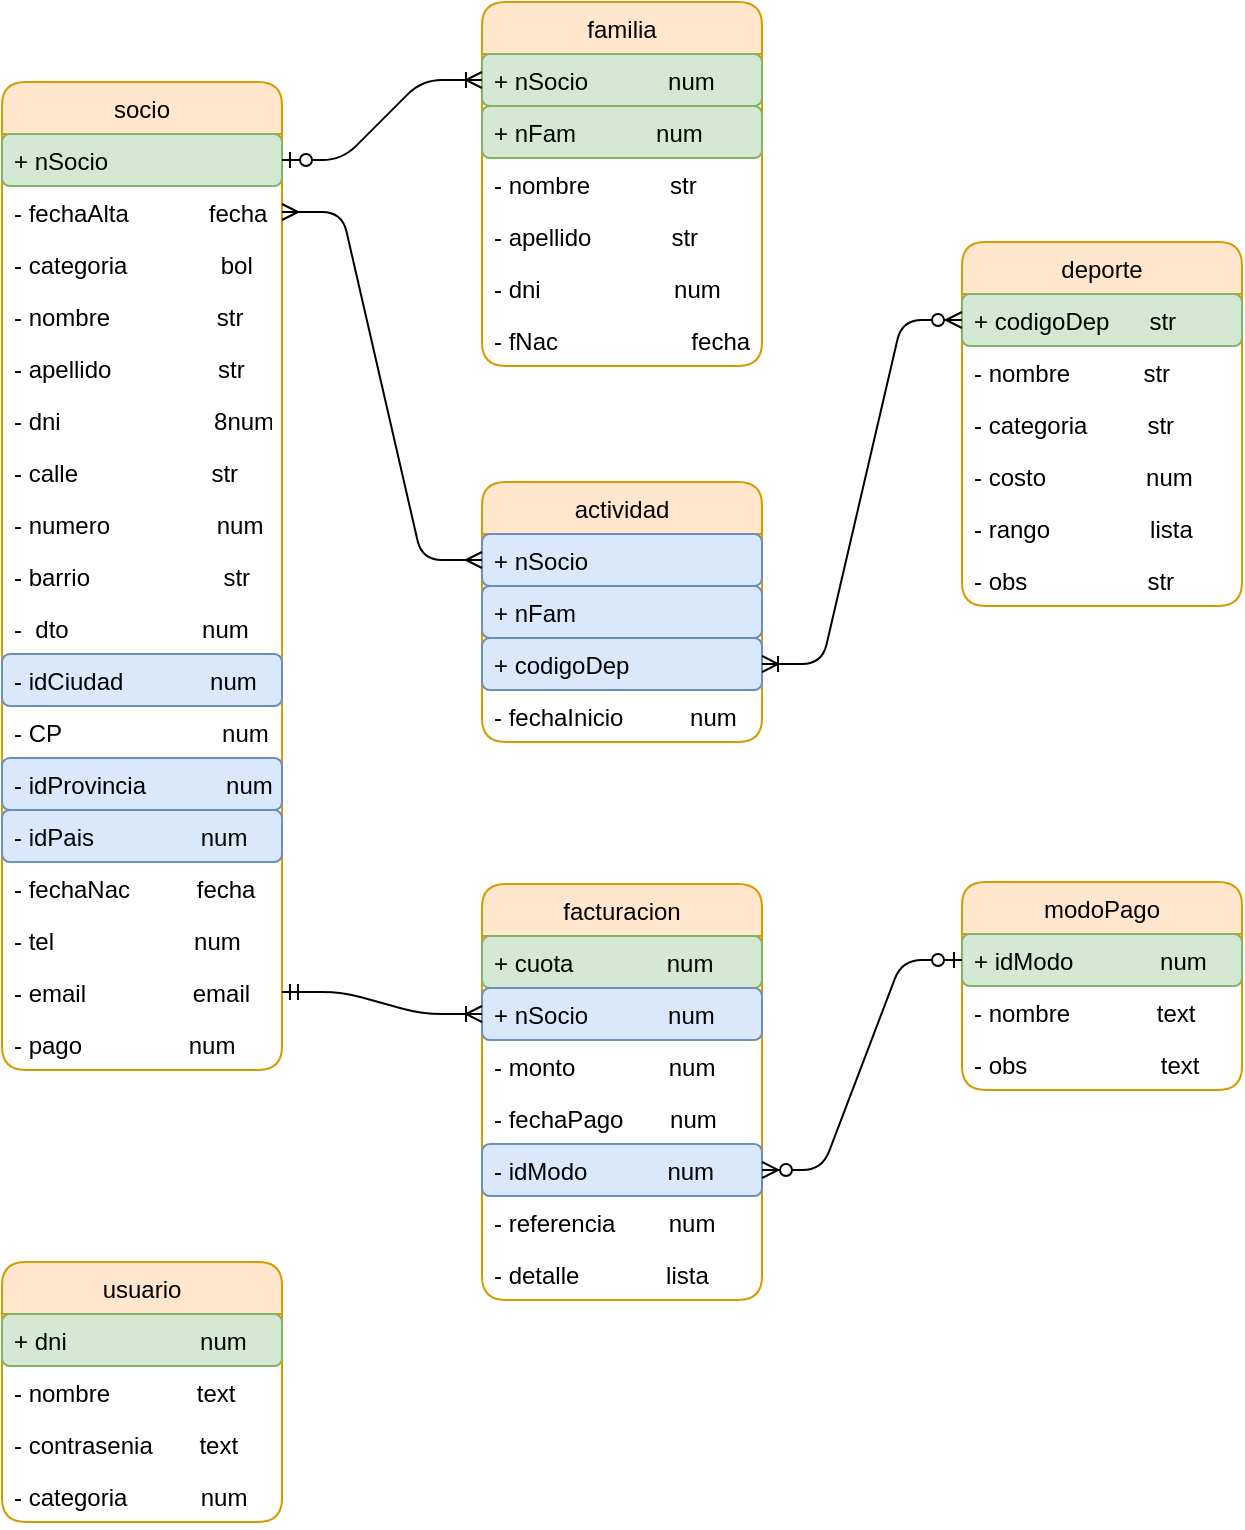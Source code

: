 <mxfile version="21.5.1" type="device">
  <diagram id="7b1Hf-5LF95ueHn4aInv" name="Página-1">
    <mxGraphModel dx="1104" dy="516" grid="1" gridSize="10" guides="1" tooltips="1" connect="1" arrows="1" fold="1" page="1" pageScale="1" pageWidth="827" pageHeight="1169" math="0" shadow="0">
      <root>
        <mxCell id="0" />
        <mxCell id="1" parent="0" />
        <mxCell id="pKpTCOJmWq7OsQV2nvjv-1" value="socio" style="swimlane;fontStyle=0;childLayout=stackLayout;horizontal=1;startSize=26;fillColor=#ffe6cc;horizontalStack=0;resizeParent=1;resizeParentMax=0;resizeLast=0;collapsible=1;marginBottom=0;strokeColor=#d79b00;rounded=1;" parent="1" vertex="1">
          <mxGeometry x="40" y="80" width="140" height="494" as="geometry" />
        </mxCell>
        <mxCell id="pKpTCOJmWq7OsQV2nvjv-2" value="+ nSocio" style="text;strokeColor=#82b366;fillColor=#d5e8d4;align=left;verticalAlign=top;spacingLeft=4;spacingRight=4;overflow=hidden;rotatable=0;points=[[0,0.5],[1,0.5]];portConstraint=eastwest;rounded=1;" parent="pKpTCOJmWq7OsQV2nvjv-1" vertex="1">
          <mxGeometry y="26" width="140" height="26" as="geometry" />
        </mxCell>
        <mxCell id="pKpTCOJmWq7OsQV2nvjv-21" value="- fechaAlta            fecha" style="text;strokeColor=none;fillColor=none;align=left;verticalAlign=top;spacingLeft=4;spacingRight=4;overflow=hidden;rotatable=0;points=[[0,0.5],[1,0.5]];portConstraint=eastwest;rounded=1;" parent="pKpTCOJmWq7OsQV2nvjv-1" vertex="1">
          <mxGeometry y="52" width="140" height="26" as="geometry" />
        </mxCell>
        <mxCell id="pKpTCOJmWq7OsQV2nvjv-24" value="- categoria              bol" style="text;strokeColor=none;fillColor=none;align=left;verticalAlign=top;spacingLeft=4;spacingRight=4;overflow=hidden;rotatable=0;points=[[0,0.5],[1,0.5]];portConstraint=eastwest;rounded=1;" parent="pKpTCOJmWq7OsQV2nvjv-1" vertex="1">
          <mxGeometry y="78" width="140" height="26" as="geometry" />
        </mxCell>
        <mxCell id="pKpTCOJmWq7OsQV2nvjv-4" value="- nombre                str" style="text;strokeColor=none;fillColor=none;align=left;verticalAlign=top;spacingLeft=4;spacingRight=4;overflow=hidden;rotatable=0;points=[[0,0.5],[1,0.5]];portConstraint=eastwest;rounded=1;" parent="pKpTCOJmWq7OsQV2nvjv-1" vertex="1">
          <mxGeometry y="104" width="140" height="26" as="geometry" />
        </mxCell>
        <mxCell id="pKpTCOJmWq7OsQV2nvjv-3" value="- apellido                str" style="text;strokeColor=none;fillColor=none;align=left;verticalAlign=top;spacingLeft=4;spacingRight=4;overflow=hidden;rotatable=0;points=[[0,0.5],[1,0.5]];portConstraint=eastwest;rounded=1;" parent="pKpTCOJmWq7OsQV2nvjv-1" vertex="1">
          <mxGeometry y="130" width="140" height="26" as="geometry" />
        </mxCell>
        <mxCell id="pKpTCOJmWq7OsQV2nvjv-11" value="- dni                       8numdddddddddddddddddddddddddddddddddddddddddddddddddddwwwwwwwwwwwwwwwaaaaaaaaaaaaaaaaaaaaaaaaaaaaaaaaaaaaaaaaaaaaaaaaaaaaaaaaaaaaaaaaaaaaaaaaaaaaaaaaaaaa" style="text;strokeColor=none;fillColor=none;align=left;verticalAlign=top;spacingLeft=4;spacingRight=4;overflow=hidden;rotatable=0;points=[[0,0.5],[1,0.5]];portConstraint=eastwest;rounded=1;" parent="pKpTCOJmWq7OsQV2nvjv-1" vertex="1">
          <mxGeometry y="156" width="140" height="26" as="geometry" />
        </mxCell>
        <mxCell id="pKpTCOJmWq7OsQV2nvjv-12" value="- calle                    str" style="text;strokeColor=none;fillColor=none;align=left;verticalAlign=top;spacingLeft=4;spacingRight=4;overflow=hidden;rotatable=0;points=[[0,0.5],[1,0.5]];portConstraint=eastwest;rounded=1;" parent="pKpTCOJmWq7OsQV2nvjv-1" vertex="1">
          <mxGeometry y="182" width="140" height="26" as="geometry" />
        </mxCell>
        <mxCell id="pKpTCOJmWq7OsQV2nvjv-13" value="- numero                num" style="text;strokeColor=none;fillColor=none;align=left;verticalAlign=top;spacingLeft=4;spacingRight=4;overflow=hidden;rotatable=0;points=[[0,0.5],[1,0.5]];portConstraint=eastwest;rounded=1;" parent="pKpTCOJmWq7OsQV2nvjv-1" vertex="1">
          <mxGeometry y="208" width="140" height="26" as="geometry" />
        </mxCell>
        <mxCell id="pKpTCOJmWq7OsQV2nvjv-14" value="- barrio                    str" style="text;strokeColor=none;fillColor=none;align=left;verticalAlign=top;spacingLeft=4;spacingRight=4;overflow=hidden;rotatable=0;points=[[0,0.5],[1,0.5]];portConstraint=eastwest;rounded=1;" parent="pKpTCOJmWq7OsQV2nvjv-1" vertex="1">
          <mxGeometry y="234" width="140" height="26" as="geometry" />
        </mxCell>
        <mxCell id="pKpTCOJmWq7OsQV2nvjv-15" value="-  dto                    num" style="text;strokeColor=none;fillColor=none;align=left;verticalAlign=top;spacingLeft=4;spacingRight=4;overflow=hidden;rotatable=0;points=[[0,0.5],[1,0.5]];portConstraint=eastwest;rounded=1;" parent="pKpTCOJmWq7OsQV2nvjv-1" vertex="1">
          <mxGeometry y="260" width="140" height="26" as="geometry" />
        </mxCell>
        <mxCell id="pKpTCOJmWq7OsQV2nvjv-16" value="- idCiudad             num" style="text;strokeColor=#6c8ebf;fillColor=#dae8fc;align=left;verticalAlign=top;spacingLeft=4;spacingRight=4;overflow=hidden;rotatable=0;points=[[0,0.5],[1,0.5]];portConstraint=eastwest;rounded=1;" parent="pKpTCOJmWq7OsQV2nvjv-1" vertex="1">
          <mxGeometry y="286" width="140" height="26" as="geometry" />
        </mxCell>
        <mxCell id="pKpTCOJmWq7OsQV2nvjv-17" value="- CP                        num" style="text;strokeColor=none;fillColor=none;align=left;verticalAlign=top;spacingLeft=4;spacingRight=4;overflow=hidden;rotatable=0;points=[[0,0.5],[1,0.5]];portConstraint=eastwest;rounded=1;" parent="pKpTCOJmWq7OsQV2nvjv-1" vertex="1">
          <mxGeometry y="312" width="140" height="26" as="geometry" />
        </mxCell>
        <mxCell id="pKpTCOJmWq7OsQV2nvjv-18" value="- idProvincia            num" style="text;strokeColor=#6c8ebf;fillColor=#dae8fc;align=left;verticalAlign=top;spacingLeft=4;spacingRight=4;overflow=hidden;rotatable=0;points=[[0,0.5],[1,0.5]];portConstraint=eastwest;rounded=1;" parent="pKpTCOJmWq7OsQV2nvjv-1" vertex="1">
          <mxGeometry y="338" width="140" height="26" as="geometry" />
        </mxCell>
        <mxCell id="GrBXAvLDPzChNF5tn6cE-1" value="- idPais                num" style="text;strokeColor=#6c8ebf;fillColor=#dae8fc;align=left;verticalAlign=top;spacingLeft=4;spacingRight=4;overflow=hidden;rotatable=0;points=[[0,0.5],[1,0.5]];portConstraint=eastwest;rounded=1;" parent="pKpTCOJmWq7OsQV2nvjv-1" vertex="1">
          <mxGeometry y="364" width="140" height="26" as="geometry" />
        </mxCell>
        <mxCell id="pKpTCOJmWq7OsQV2nvjv-20" value="- fechaNac          fecha" style="text;strokeColor=none;fillColor=none;align=left;verticalAlign=top;spacingLeft=4;spacingRight=4;overflow=hidden;rotatable=0;points=[[0,0.5],[1,0.5]];portConstraint=eastwest;rounded=1;" parent="pKpTCOJmWq7OsQV2nvjv-1" vertex="1">
          <mxGeometry y="390" width="140" height="26" as="geometry" />
        </mxCell>
        <mxCell id="pKpTCOJmWq7OsQV2nvjv-22" value="- tel                     num" style="text;strokeColor=none;fillColor=none;align=left;verticalAlign=top;spacingLeft=4;spacingRight=4;overflow=hidden;rotatable=0;points=[[0,0.5],[1,0.5]];portConstraint=eastwest;rounded=1;" parent="pKpTCOJmWq7OsQV2nvjv-1" vertex="1">
          <mxGeometry y="416" width="140" height="26" as="geometry" />
        </mxCell>
        <mxCell id="pKpTCOJmWq7OsQV2nvjv-23" value="- email                email" style="text;strokeColor=none;fillColor=none;align=left;verticalAlign=top;spacingLeft=4;spacingRight=4;overflow=hidden;rotatable=0;points=[[0,0.5],[1,0.5]];portConstraint=eastwest;rounded=1;" parent="pKpTCOJmWq7OsQV2nvjv-1" vertex="1">
          <mxGeometry y="442" width="140" height="26" as="geometry" />
        </mxCell>
        <mxCell id="GrBXAvLDPzChNF5tn6cE-2" value="- pago                num" style="text;strokeColor=none;fillColor=none;align=left;verticalAlign=top;spacingLeft=4;spacingRight=4;overflow=hidden;rotatable=0;points=[[0,0.5],[1,0.5]];portConstraint=eastwest;rounded=1;" parent="pKpTCOJmWq7OsQV2nvjv-1" vertex="1">
          <mxGeometry y="468" width="140" height="26" as="geometry" />
        </mxCell>
        <mxCell id="GrBXAvLDPzChNF5tn6cE-3" value="deporte" style="swimlane;fontStyle=0;childLayout=stackLayout;horizontal=1;startSize=26;fillColor=#ffe6cc;horizontalStack=0;resizeParent=1;resizeParentMax=0;resizeLast=0;collapsible=1;marginBottom=0;strokeColor=#d79b00;rounded=1;" parent="1" vertex="1">
          <mxGeometry x="520" y="160" width="140" height="182" as="geometry" />
        </mxCell>
        <mxCell id="GrBXAvLDPzChNF5tn6cE-4" value="+ codigoDep      str" style="text;strokeColor=#82b366;fillColor=#d5e8d4;align=left;verticalAlign=top;spacingLeft=4;spacingRight=4;overflow=hidden;rotatable=0;points=[[0,0.5],[1,0.5]];portConstraint=eastwest;rounded=1;" parent="GrBXAvLDPzChNF5tn6cE-3" vertex="1">
          <mxGeometry y="26" width="140" height="26" as="geometry" />
        </mxCell>
        <mxCell id="GrBXAvLDPzChNF5tn6cE-5" value="- nombre           str" style="text;align=left;verticalAlign=top;spacingLeft=4;spacingRight=4;overflow=hidden;rotatable=0;points=[[0,0.5],[1,0.5]];portConstraint=eastwest;rounded=1;" parent="GrBXAvLDPzChNF5tn6cE-3" vertex="1">
          <mxGeometry y="52" width="140" height="26" as="geometry" />
        </mxCell>
        <mxCell id="GrBXAvLDPzChNF5tn6cE-6" value="- categoria         str" style="text;strokeColor=none;fillColor=none;align=left;verticalAlign=top;spacingLeft=4;spacingRight=4;overflow=hidden;rotatable=0;points=[[0,0.5],[1,0.5]];portConstraint=eastwest;rounded=1;" parent="GrBXAvLDPzChNF5tn6cE-3" vertex="1">
          <mxGeometry y="78" width="140" height="26" as="geometry" />
        </mxCell>
        <mxCell id="GrBXAvLDPzChNF5tn6cE-7" value="- costo               num" style="text;strokeColor=none;fillColor=none;align=left;verticalAlign=top;spacingLeft=4;spacingRight=4;overflow=hidden;rotatable=0;points=[[0,0.5],[1,0.5]];portConstraint=eastwest;rounded=1;" parent="GrBXAvLDPzChNF5tn6cE-3" vertex="1">
          <mxGeometry y="104" width="140" height="26" as="geometry" />
        </mxCell>
        <mxCell id="GrBXAvLDPzChNF5tn6cE-8" value="- rango               lista" style="text;strokeColor=none;fillColor=none;align=left;verticalAlign=top;spacingLeft=4;spacingRight=4;overflow=hidden;rotatable=0;points=[[0,0.5],[1,0.5]];portConstraint=eastwest;rounded=1;" parent="GrBXAvLDPzChNF5tn6cE-3" vertex="1">
          <mxGeometry y="130" width="140" height="26" as="geometry" />
        </mxCell>
        <mxCell id="GrBXAvLDPzChNF5tn6cE-9" value="- obs                  str" style="text;strokeColor=none;fillColor=none;align=left;verticalAlign=top;spacingLeft=4;spacingRight=4;overflow=hidden;rotatable=0;points=[[0,0.5],[1,0.5]];portConstraint=eastwest;rounded=1;" parent="GrBXAvLDPzChNF5tn6cE-3" vertex="1">
          <mxGeometry y="156" width="140" height="26" as="geometry" />
        </mxCell>
        <mxCell id="GrBXAvLDPzChNF5tn6cE-12" value="actividad" style="swimlane;fontStyle=0;childLayout=stackLayout;horizontal=1;startSize=26;fillColor=#ffe6cc;horizontalStack=0;resizeParent=1;resizeParentMax=0;resizeLast=0;collapsible=1;marginBottom=0;strokeColor=#d79b00;rounded=1;" parent="1" vertex="1">
          <mxGeometry x="280" y="280" width="140" height="130" as="geometry" />
        </mxCell>
        <mxCell id="GrBXAvLDPzChNF5tn6cE-13" value="+ nSocio" style="text;strokeColor=#6c8ebf;fillColor=#dae8fc;align=left;verticalAlign=top;spacingLeft=4;spacingRight=4;overflow=hidden;rotatable=0;points=[[0,0.5],[1,0.5]];portConstraint=eastwest;rounded=1;" parent="GrBXAvLDPzChNF5tn6cE-12" vertex="1">
          <mxGeometry y="26" width="140" height="26" as="geometry" />
        </mxCell>
        <mxCell id="GrBXAvLDPzChNF5tn6cE-14" value="+ nFam" style="text;strokeColor=#6c8ebf;fillColor=#dae8fc;align=left;verticalAlign=top;spacingLeft=4;spacingRight=4;overflow=hidden;rotatable=0;points=[[0,0.5],[1,0.5]];portConstraint=eastwest;rounded=1;" parent="GrBXAvLDPzChNF5tn6cE-12" vertex="1">
          <mxGeometry y="52" width="140" height="26" as="geometry" />
        </mxCell>
        <mxCell id="GrBXAvLDPzChNF5tn6cE-15" value="+ codigoDep" style="text;strokeColor=#6c8ebf;fillColor=#dae8fc;align=left;verticalAlign=top;spacingLeft=4;spacingRight=4;overflow=hidden;rotatable=0;points=[[0,0.5],[1,0.5]];portConstraint=eastwest;rounded=1;" parent="GrBXAvLDPzChNF5tn6cE-12" vertex="1">
          <mxGeometry y="78" width="140" height="26" as="geometry" />
        </mxCell>
        <mxCell id="GrBXAvLDPzChNF5tn6cE-16" value="- fechaInicio          num" style="text;strokeColor=none;fillColor=none;align=left;verticalAlign=top;spacingLeft=4;spacingRight=4;overflow=hidden;rotatable=0;points=[[0,0.5],[1,0.5]];portConstraint=eastwest;rounded=1;" parent="GrBXAvLDPzChNF5tn6cE-12" vertex="1">
          <mxGeometry y="104" width="140" height="26" as="geometry" />
        </mxCell>
        <mxCell id="pKpTCOJmWq7OsQV2nvjv-5" value="familia" style="swimlane;fontStyle=0;childLayout=stackLayout;horizontal=1;startSize=26;fillColor=#ffe6cc;horizontalStack=0;resizeParent=1;resizeParentMax=0;resizeLast=0;collapsible=1;marginBottom=0;strokeColor=#d79b00;rounded=1;" parent="1" vertex="1">
          <mxGeometry x="280" y="40" width="140" height="182" as="geometry" />
        </mxCell>
        <mxCell id="pKpTCOJmWq7OsQV2nvjv-6" value="+ nSocio            num" style="text;strokeColor=#82b366;fillColor=#d5e8d4;align=left;verticalAlign=top;spacingLeft=4;spacingRight=4;overflow=hidden;rotatable=0;points=[[0,0.5],[1,0.5]];portConstraint=eastwest;rounded=1;" parent="pKpTCOJmWq7OsQV2nvjv-5" vertex="1">
          <mxGeometry y="26" width="140" height="26" as="geometry" />
        </mxCell>
        <mxCell id="pKpTCOJmWq7OsQV2nvjv-7" value="+ nFam            num" style="text;strokeColor=#82b366;fillColor=#d5e8d4;align=left;verticalAlign=top;spacingLeft=4;spacingRight=4;overflow=hidden;rotatable=0;points=[[0,0.5],[1,0.5]];portConstraint=eastwest;rounded=1;" parent="pKpTCOJmWq7OsQV2nvjv-5" vertex="1">
          <mxGeometry y="52" width="140" height="26" as="geometry" />
        </mxCell>
        <mxCell id="pKpTCOJmWq7OsQV2nvjv-8" value="- nombre            str" style="text;strokeColor=none;fillColor=none;align=left;verticalAlign=top;spacingLeft=4;spacingRight=4;overflow=hidden;rotatable=0;points=[[0,0.5],[1,0.5]];portConstraint=eastwest;rounded=1;" parent="pKpTCOJmWq7OsQV2nvjv-5" vertex="1">
          <mxGeometry y="78" width="140" height="26" as="geometry" />
        </mxCell>
        <mxCell id="pKpTCOJmWq7OsQV2nvjv-25" value="- apellido            str" style="text;strokeColor=none;fillColor=none;align=left;verticalAlign=top;spacingLeft=4;spacingRight=4;overflow=hidden;rotatable=0;points=[[0,0.5],[1,0.5]];portConstraint=eastwest;rounded=1;" parent="pKpTCOJmWq7OsQV2nvjv-5" vertex="1">
          <mxGeometry y="104" width="140" height="26" as="geometry" />
        </mxCell>
        <mxCell id="pKpTCOJmWq7OsQV2nvjv-26" value="- dni                    num" style="text;strokeColor=none;fillColor=none;align=left;verticalAlign=top;spacingLeft=4;spacingRight=4;overflow=hidden;rotatable=0;points=[[0,0.5],[1,0.5]];portConstraint=eastwest;rounded=1;" parent="pKpTCOJmWq7OsQV2nvjv-5" vertex="1">
          <mxGeometry y="130" width="140" height="26" as="geometry" />
        </mxCell>
        <mxCell id="pKpTCOJmWq7OsQV2nvjv-27" value="- fNac                    fecha" style="text;strokeColor=none;fillColor=none;align=left;verticalAlign=top;spacingLeft=4;spacingRight=4;overflow=hidden;rotatable=0;points=[[0,0.5],[1,0.5]];portConstraint=eastwest;rounded=1;" parent="pKpTCOJmWq7OsQV2nvjv-5" vertex="1">
          <mxGeometry y="156" width="140" height="26" as="geometry" />
        </mxCell>
        <mxCell id="GrBXAvLDPzChNF5tn6cE-17" value="" style="edgeStyle=entityRelationEdgeStyle;fontSize=12;html=1;endArrow=ERoneToMany;startArrow=ERzeroToMany;rounded=1;exitX=0;exitY=0.5;exitDx=0;exitDy=0;" parent="1" source="GrBXAvLDPzChNF5tn6cE-4" target="GrBXAvLDPzChNF5tn6cE-15" edge="1">
          <mxGeometry width="100" height="100" relative="1" as="geometry">
            <mxPoint x="540" y="660" as="sourcePoint" />
            <mxPoint x="640" y="560" as="targetPoint" />
          </mxGeometry>
        </mxCell>
        <mxCell id="GrBXAvLDPzChNF5tn6cE-18" value="" style="edgeStyle=entityRelationEdgeStyle;fontSize=12;html=1;endArrow=ERmany;startArrow=ERmany;rounded=1;entryX=1;entryY=0.5;entryDx=0;entryDy=0;exitX=0;exitY=0.5;exitDx=0;exitDy=0;" parent="1" source="GrBXAvLDPzChNF5tn6cE-13" target="pKpTCOJmWq7OsQV2nvjv-21" edge="1">
          <mxGeometry width="100" height="100" relative="1" as="geometry">
            <mxPoint x="260" y="320" as="sourcePoint" />
            <mxPoint x="360" y="220" as="targetPoint" />
          </mxGeometry>
        </mxCell>
        <mxCell id="GrBXAvLDPzChNF5tn6cE-19" value="" style="edgeStyle=entityRelationEdgeStyle;fontSize=12;html=1;endArrow=ERoneToMany;startArrow=ERzeroToOne;rounded=1;entryX=0;entryY=0.5;entryDx=0;entryDy=0;exitX=1;exitY=0.5;exitDx=0;exitDy=0;" parent="1" source="pKpTCOJmWq7OsQV2nvjv-2" target="pKpTCOJmWq7OsQV2nvjv-6" edge="1">
          <mxGeometry width="100" height="100" relative="1" as="geometry">
            <mxPoint x="220" y="100" as="sourcePoint" />
            <mxPoint x="70" y="630" as="targetPoint" />
          </mxGeometry>
        </mxCell>
        <mxCell id="GrBXAvLDPzChNF5tn6cE-20" value="facturacion" style="swimlane;fontStyle=0;childLayout=stackLayout;horizontal=1;startSize=26;fillColor=#ffe6cc;horizontalStack=0;resizeParent=1;resizeParentMax=0;resizeLast=0;collapsible=1;marginBottom=0;strokeColor=#d79b00;rounded=1;" parent="1" vertex="1">
          <mxGeometry x="280" y="481" width="140" height="208" as="geometry" />
        </mxCell>
        <mxCell id="GrBXAvLDPzChNF5tn6cE-21" value="+ cuota              num" style="text;strokeColor=#82b366;fillColor=#d5e8d4;align=left;verticalAlign=top;spacingLeft=4;spacingRight=4;overflow=hidden;rotatable=0;points=[[0,0.5],[1,0.5]];portConstraint=eastwest;rounded=1;" parent="GrBXAvLDPzChNF5tn6cE-20" vertex="1">
          <mxGeometry y="26" width="140" height="26" as="geometry" />
        </mxCell>
        <mxCell id="GrBXAvLDPzChNF5tn6cE-22" value="+ nSocio            num" style="text;strokeColor=#6c8ebf;fillColor=#dae8fc;align=left;verticalAlign=top;spacingLeft=4;spacingRight=4;overflow=hidden;rotatable=0;points=[[0,0.5],[1,0.5]];portConstraint=eastwest;rounded=1;" parent="GrBXAvLDPzChNF5tn6cE-20" vertex="1">
          <mxGeometry y="52" width="140" height="26" as="geometry" />
        </mxCell>
        <mxCell id="GrBXAvLDPzChNF5tn6cE-23" value="- monto              num" style="text;strokeColor=none;fillColor=none;align=left;verticalAlign=top;spacingLeft=4;spacingRight=4;overflow=hidden;rotatable=0;points=[[0,0.5],[1,0.5]];portConstraint=eastwest;rounded=1;" parent="GrBXAvLDPzChNF5tn6cE-20" vertex="1">
          <mxGeometry y="78" width="140" height="26" as="geometry" />
        </mxCell>
        <mxCell id="GrBXAvLDPzChNF5tn6cE-24" value="- fechaPago       num" style="text;strokeColor=none;fillColor=none;align=left;verticalAlign=top;spacingLeft=4;spacingRight=4;overflow=hidden;rotatable=0;points=[[0,0.5],[1,0.5]];portConstraint=eastwest;rounded=1;" parent="GrBXAvLDPzChNF5tn6cE-20" vertex="1">
          <mxGeometry y="104" width="140" height="26" as="geometry" />
        </mxCell>
        <mxCell id="GrBXAvLDPzChNF5tn6cE-25" value="- idModo            num" style="text;strokeColor=#6c8ebf;fillColor=#dae8fc;align=left;verticalAlign=top;spacingLeft=4;spacingRight=4;overflow=hidden;rotatable=0;points=[[0,0.5],[1,0.5]];portConstraint=eastwest;rounded=1;" parent="GrBXAvLDPzChNF5tn6cE-20" vertex="1">
          <mxGeometry y="130" width="140" height="26" as="geometry" />
        </mxCell>
        <mxCell id="GrBXAvLDPzChNF5tn6cE-26" value="- referencia        num" style="text;strokeColor=none;fillColor=none;align=left;verticalAlign=top;spacingLeft=4;spacingRight=4;overflow=hidden;rotatable=0;points=[[0,0.5],[1,0.5]];portConstraint=eastwest;rounded=1;" parent="GrBXAvLDPzChNF5tn6cE-20" vertex="1">
          <mxGeometry y="156" width="140" height="26" as="geometry" />
        </mxCell>
        <mxCell id="GrBXAvLDPzChNF5tn6cE-27" value="- detalle             lista" style="text;strokeColor=none;fillColor=none;align=left;verticalAlign=top;spacingLeft=4;spacingRight=4;overflow=hidden;rotatable=0;points=[[0,0.5],[1,0.5]];portConstraint=eastwest;rounded=1;" parent="GrBXAvLDPzChNF5tn6cE-20" vertex="1">
          <mxGeometry y="182" width="140" height="26" as="geometry" />
        </mxCell>
        <mxCell id="GrBXAvLDPzChNF5tn6cE-29" value="" style="edgeStyle=entityRelationEdgeStyle;fontSize=12;html=1;endArrow=ERoneToMany;startArrow=ERmandOne;rounded=1;exitX=1;exitY=0.5;exitDx=0;exitDy=0;entryX=0;entryY=0.5;entryDx=0;entryDy=0;" parent="1" source="pKpTCOJmWq7OsQV2nvjv-23" target="GrBXAvLDPzChNF5tn6cE-22" edge="1">
          <mxGeometry width="100" height="100" relative="1" as="geometry">
            <mxPoint x="380" y="480" as="sourcePoint" />
            <mxPoint x="300" y="640" as="targetPoint" />
          </mxGeometry>
        </mxCell>
        <mxCell id="GrBXAvLDPzChNF5tn6cE-30" value="modoPago" style="swimlane;fontStyle=0;childLayout=stackLayout;horizontal=1;startSize=26;fillColor=#ffe6cc;horizontalStack=0;resizeParent=1;resizeParentMax=0;resizeLast=0;collapsible=1;marginBottom=0;strokeColor=#d79b00;rounded=1;" parent="1" vertex="1">
          <mxGeometry x="520" y="480" width="140" height="104" as="geometry" />
        </mxCell>
        <mxCell id="GrBXAvLDPzChNF5tn6cE-31" value="+ idModo             num" style="text;strokeColor=#82b366;fillColor=#d5e8d4;align=left;verticalAlign=top;spacingLeft=4;spacingRight=4;overflow=hidden;rotatable=0;points=[[0,0.5],[1,0.5]];portConstraint=eastwest;rounded=1;" parent="GrBXAvLDPzChNF5tn6cE-30" vertex="1">
          <mxGeometry y="26" width="140" height="26" as="geometry" />
        </mxCell>
        <mxCell id="GrBXAvLDPzChNF5tn6cE-32" value="- nombre             text" style="text;strokeColor=none;fillColor=none;align=left;verticalAlign=top;spacingLeft=4;spacingRight=4;overflow=hidden;rotatable=0;points=[[0,0.5],[1,0.5]];portConstraint=eastwest;rounded=1;" parent="GrBXAvLDPzChNF5tn6cE-30" vertex="1">
          <mxGeometry y="52" width="140" height="26" as="geometry" />
        </mxCell>
        <mxCell id="GrBXAvLDPzChNF5tn6cE-33" value="- obs                    text" style="text;strokeColor=none;fillColor=none;align=left;verticalAlign=top;spacingLeft=4;spacingRight=4;overflow=hidden;rotatable=0;points=[[0,0.5],[1,0.5]];portConstraint=eastwest;rounded=1;" parent="GrBXAvLDPzChNF5tn6cE-30" vertex="1">
          <mxGeometry y="78" width="140" height="26" as="geometry" />
        </mxCell>
        <mxCell id="GrBXAvLDPzChNF5tn6cE-34" value="" style="edgeStyle=entityRelationEdgeStyle;fontSize=12;html=1;endArrow=ERzeroToMany;startArrow=ERzeroToOne;rounded=1;exitX=0;exitY=0.5;exitDx=0;exitDy=0;entryX=1;entryY=0.5;entryDx=0;entryDy=0;" parent="1" source="GrBXAvLDPzChNF5tn6cE-31" target="GrBXAvLDPzChNF5tn6cE-25" edge="1">
          <mxGeometry width="100" height="100" relative="1" as="geometry">
            <mxPoint x="480" y="530" as="sourcePoint" />
            <mxPoint x="420" y="630" as="targetPoint" />
          </mxGeometry>
        </mxCell>
        <mxCell id="dLwWwqz7eH2rzpie1t7Q-3" value="usuario" style="swimlane;fontStyle=0;childLayout=stackLayout;horizontal=1;startSize=26;fillColor=#ffe6cc;horizontalStack=0;resizeParent=1;resizeParentMax=0;resizeLast=0;collapsible=1;marginBottom=0;strokeColor=#d79b00;rounded=1;" parent="1" vertex="1">
          <mxGeometry x="40" y="670" width="140" height="130" as="geometry" />
        </mxCell>
        <mxCell id="dLwWwqz7eH2rzpie1t7Q-4" value="+ dni                    num" style="text;strokeColor=#82b366;fillColor=#d5e8d4;align=left;verticalAlign=top;spacingLeft=4;spacingRight=4;overflow=hidden;rotatable=0;points=[[0,0.5],[1,0.5]];portConstraint=eastwest;rounded=1;" parent="dLwWwqz7eH2rzpie1t7Q-3" vertex="1">
          <mxGeometry y="26" width="140" height="26" as="geometry" />
        </mxCell>
        <mxCell id="dLwWwqz7eH2rzpie1t7Q-5" value="- nombre             text" style="text;strokeColor=none;fillColor=none;align=left;verticalAlign=top;spacingLeft=4;spacingRight=4;overflow=hidden;rotatable=0;points=[[0,0.5],[1,0.5]];portConstraint=eastwest;rounded=1;" parent="dLwWwqz7eH2rzpie1t7Q-3" vertex="1">
          <mxGeometry y="52" width="140" height="26" as="geometry" />
        </mxCell>
        <mxCell id="dLwWwqz7eH2rzpie1t7Q-6" value="- contrasenia       text" style="text;strokeColor=none;fillColor=none;align=left;verticalAlign=top;spacingLeft=4;spacingRight=4;overflow=hidden;rotatable=0;points=[[0,0.5],[1,0.5]];portConstraint=eastwest;rounded=1;" parent="dLwWwqz7eH2rzpie1t7Q-3" vertex="1">
          <mxGeometry y="78" width="140" height="26" as="geometry" />
        </mxCell>
        <mxCell id="dLwWwqz7eH2rzpie1t7Q-7" value="- categoria           num" style="text;strokeColor=none;fillColor=none;align=left;verticalAlign=top;spacingLeft=4;spacingRight=4;overflow=hidden;rotatable=0;points=[[0,0.5],[1,0.5]];portConstraint=eastwest;rounded=1;" parent="dLwWwqz7eH2rzpie1t7Q-3" vertex="1">
          <mxGeometry y="104" width="140" height="26" as="geometry" />
        </mxCell>
      </root>
    </mxGraphModel>
  </diagram>
</mxfile>
